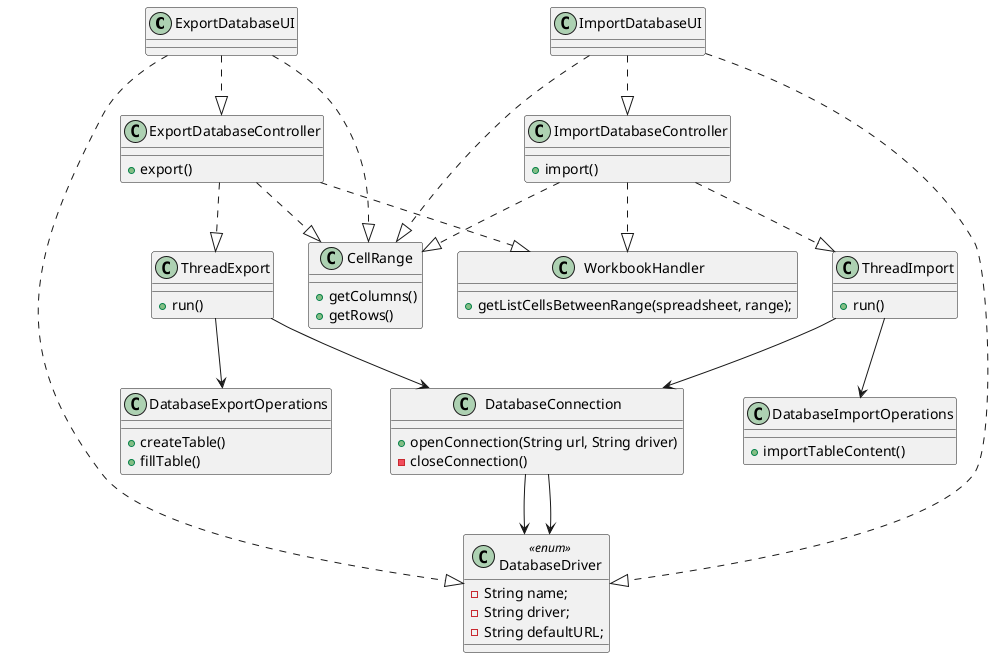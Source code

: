 @startuml

'http://plantuml.com/skinparam.html'

class ExportDatabaseUI{
}
class ExportDatabaseController{
    +export()
}
class ThreadExport{
    +run()
}
class DatabaseExportOperations{
    +createTable()
    +fillTable()
}
class DatabaseConnection{
    +openConnection(String url, String driver)
    -closeConnection()
}
class DatabaseDriver<< enum >>{
    -String name;
    -String driver;
    -String defaultURL;
}
class DatabaseImportOperations{
    +importTableContent()
}
class ThreadImport{
    +run()
}
class ImportDatabaseController{
    +import()
}
class ImportDatabaseUI{
}
class CellRange{
    +getColumns()
    +getRows()
}
class WorkbookHandler{
    +getListCellsBetweenRange(spreadsheet, range);
}

ExportDatabaseUI ..|> ExportDatabaseController
ExportDatabaseUI ..|> CellRange
ExportDatabaseUI ..|> DatabaseDriver
ExportDatabaseController ..|> ThreadExport
ExportDatabaseController ..|> WorkbookHandler
ExportDatabaseController ..|> CellRange
ThreadExport --> DatabaseExportOperations
DatabaseConnection --> DatabaseDriver
ThreadExport --> DatabaseConnection

ImportDatabaseUI ..|> ImportDatabaseController
ImportDatabaseUI ..|> DatabaseDriver
ImportDatabaseUI ..|> CellRange
ImportDatabaseController ..|> ThreadImport
ImportDatabaseController ..|> WorkbookHandler
ImportDatabaseController ..|> CellRange
ThreadImport --> DatabaseImportOperations
DatabaseConnection --> DatabaseDriver
ThreadImport --> DatabaseConnection



@enduml
